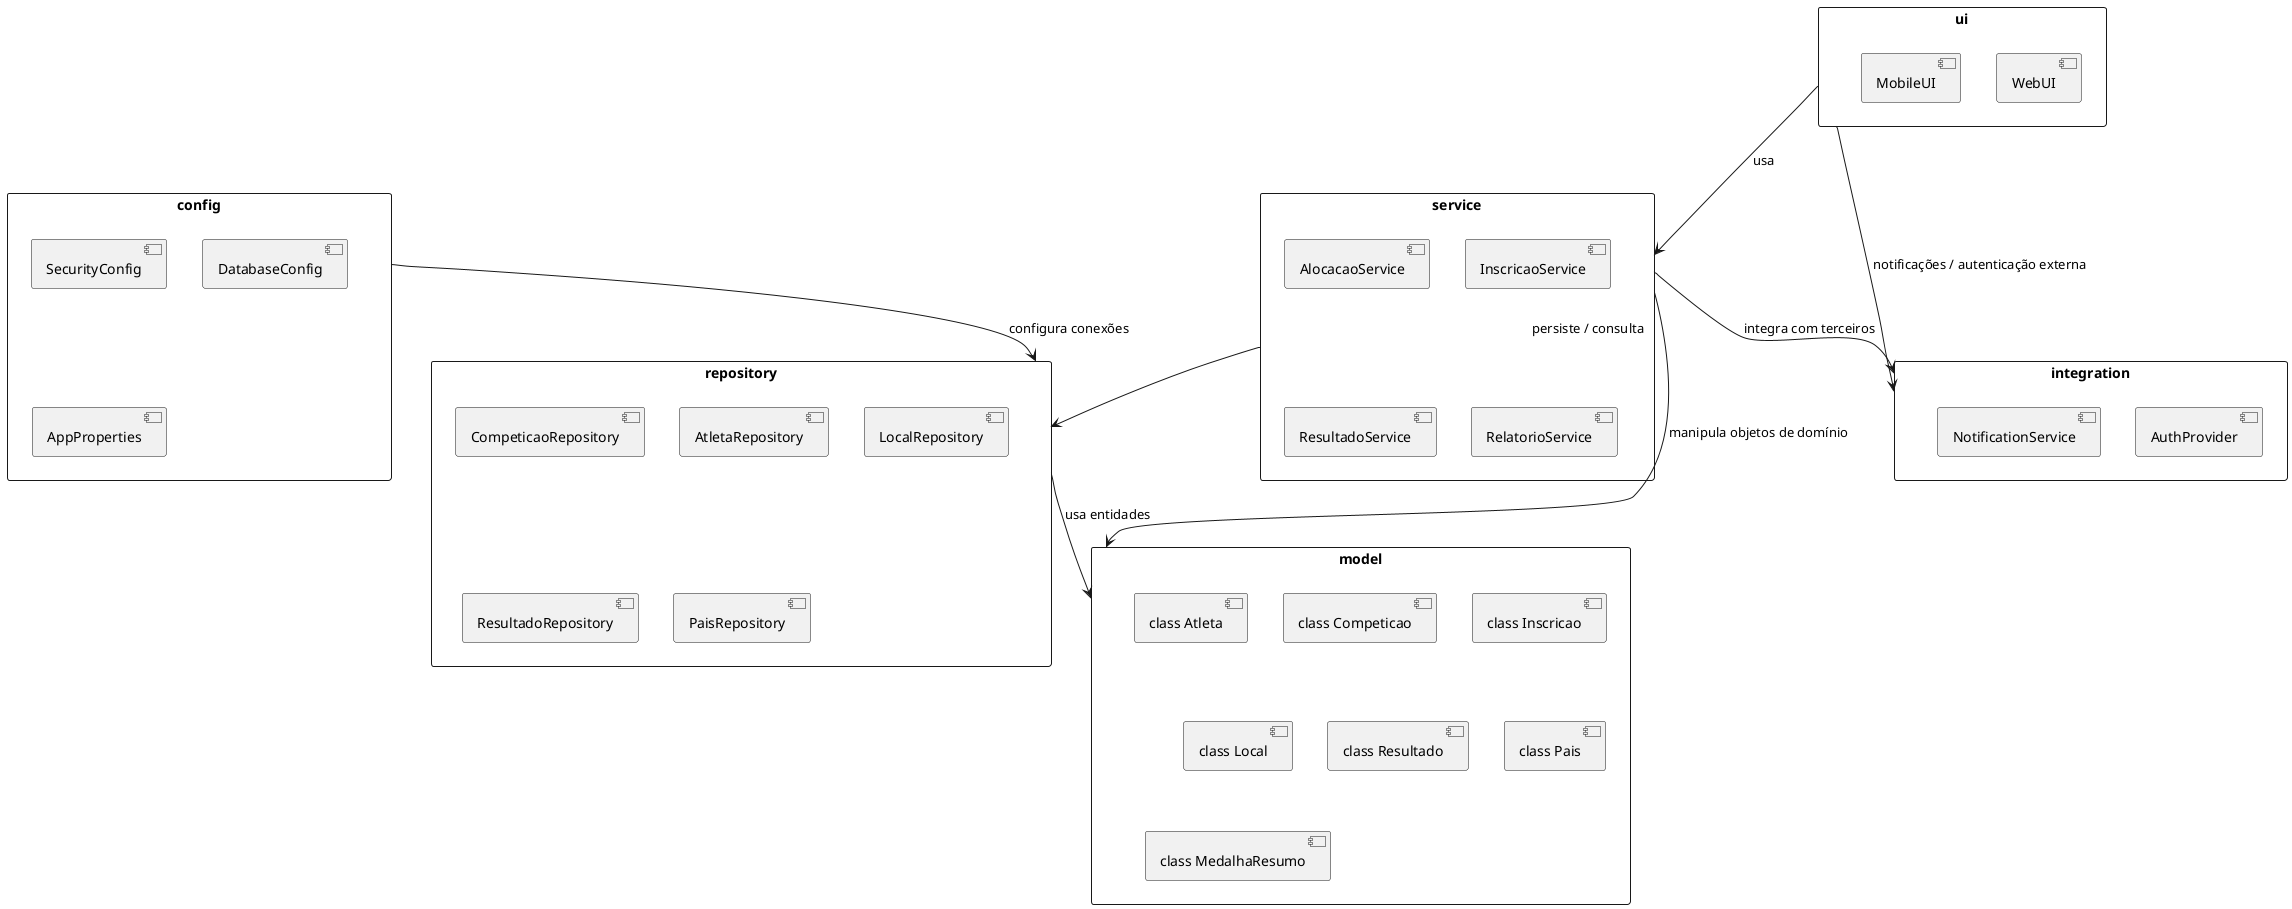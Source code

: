 @startuml
' Diagrama de Pacotes - Sistema de Gestão das Olimpíadas (SGO)
skinparam packageStyle rectangle

package "ui" as UI {
  [WebUI]
  [MobileUI]
}

package "service" as SVC {
  [InscricaoService]
  [AlocacaoService]
  [ResultadoService]
  [RelatorioService]
}

package "repository" as REP {
  [CompeticaoRepository]
  [AtletaRepository]
  [LocalRepository]
  [ResultadoRepository]
  [PaisRepository]
}

package "model" as MDL {
  [class Competicao]
  [class Inscricao]
  [class Atleta]
  [class Local]
  [class Resultado]
  [class Pais]
  [class MedalhaResumo]
}

package "config" as CFG {
  [SecurityConfig]
  [DatabaseConfig]
  [AppProperties]
}

package "integration" as INT {
  [AuthProvider]
  [NotificationService]
}

' --- Dependências entre pacotes ---
UI --> SVC : usa
SVC --> REP : persiste / consulta
SVC --> MDL : manipula objetos de domínio
REP --> MDL : usa entidades
SVC --> INT : integra com terceiros
UI --> INT : notificações / autenticação externa
CFG --> REP : configura conexões

@enduml
